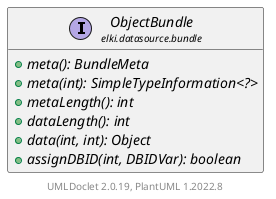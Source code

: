 @startuml
    remove .*\.(Instance|Par|Parameterizer|Factory)$
    set namespaceSeparator none
    hide empty fields
    hide empty methods

    interface "<size:14>ObjectBundle\n<size:10>elki.datasource.bundle" as elki.datasource.bundle.ObjectBundle [[ObjectBundle.html]] {
        {abstract} +meta(): BundleMeta
        {abstract} +meta(int): SimpleTypeInformation<?>
        {abstract} +metaLength(): int
        {abstract} +dataLength(): int
        {abstract} +data(int, int): Object
        {abstract} +assignDBID(int, DBIDVar): boolean
    }

    center footer UMLDoclet 2.0.19, PlantUML 1.2022.8
@enduml
